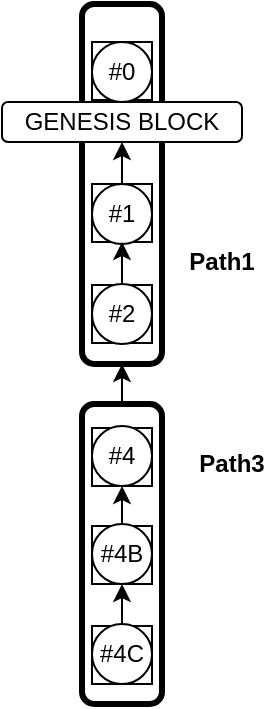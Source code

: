 <mxfile version="13.4.5" type="device"><diagram id="RQcjgeeODLbcMBvQ2yHW" name="Page-1"><mxGraphModel dx="1092" dy="775" grid="1" gridSize="10" guides="1" tooltips="1" connect="1" arrows="1" fold="1" page="1" pageScale="1" pageWidth="827" pageHeight="1169" math="0" shadow="0"><root><mxCell id="0"/><mxCell id="1" parent="0"/><mxCell id="NYx2-6-iR8pQZrgjuLTF-16" value="" style="rounded=1;whiteSpace=wrap;html=1;fillColor=none;strokeWidth=3;" vertex="1" parent="1"><mxGeometry x="150" y="350" width="40" height="150" as="geometry"/></mxCell><mxCell id="NYx2-6-iR8pQZrgjuLTF-1" value="" style="rounded=1;whiteSpace=wrap;html=1;fillColor=none;strokeWidth=3;" vertex="1" parent="1"><mxGeometry x="150" y="150" width="40" height="180" as="geometry"/></mxCell><mxCell id="AltUrxacRX_yjxhTiLbI-17" value="" style="rounded=0;whiteSpace=wrap;html=1;" parent="1" vertex="1"><mxGeometry x="155" y="169" width="30" height="29" as="geometry"/></mxCell><mxCell id="AltUrxacRX_yjxhTiLbI-16" value="" style="rounded=0;whiteSpace=wrap;html=1;" parent="1" vertex="1"><mxGeometry x="155" y="290.5" width="30" height="29" as="geometry"/></mxCell><mxCell id="AltUrxacRX_yjxhTiLbI-14" value="" style="rounded=0;whiteSpace=wrap;html=1;" parent="1" vertex="1"><mxGeometry x="155" y="240" width="30" height="29" as="geometry"/></mxCell><mxCell id="AltUrxacRX_yjxhTiLbI-2" value="#1" style="ellipse;whiteSpace=wrap;html=1;" parent="1" vertex="1"><mxGeometry x="155" y="240" width="30" height="30" as="geometry"/></mxCell><mxCell id="AltUrxacRX_yjxhTiLbI-3" value="#2" style="ellipse;whiteSpace=wrap;html=1;" parent="1" vertex="1"><mxGeometry x="155" y="290" width="30" height="30" as="geometry"/></mxCell><mxCell id="AltUrxacRX_yjxhTiLbI-5" value="#0" style="ellipse;whiteSpace=wrap;html=1;" parent="1" vertex="1"><mxGeometry x="155" y="169" width="30" height="30" as="geometry"/></mxCell><mxCell id="AltUrxacRX_yjxhTiLbI-6" value="GENESIS BLOCK" style="rounded=1;whiteSpace=wrap;html=1;" parent="1" vertex="1"><mxGeometry x="110" y="199" width="120" height="20" as="geometry"/></mxCell><mxCell id="AltUrxacRX_yjxhTiLbI-9" value="" style="endArrow=classic;html=1;exitX=0.5;exitY=0;exitDx=0;exitDy=0;entryX=0.5;entryY=1;entryDx=0;entryDy=0;" parent="1" source="AltUrxacRX_yjxhTiLbI-2" target="AltUrxacRX_yjxhTiLbI-6" edge="1"><mxGeometry width="50" height="50" relative="1" as="geometry"><mxPoint x="345" y="459" as="sourcePoint"/><mxPoint x="395" y="409" as="targetPoint"/></mxGeometry></mxCell><mxCell id="AltUrxacRX_yjxhTiLbI-10" value="" style="endArrow=classic;html=1;exitX=0.5;exitY=0;exitDx=0;exitDy=0;" parent="1" source="AltUrxacRX_yjxhTiLbI-3" edge="1"><mxGeometry width="50" height="50" relative="1" as="geometry"><mxPoint x="180" y="250" as="sourcePoint"/><mxPoint x="170" y="269" as="targetPoint"/></mxGeometry></mxCell><mxCell id="NYx2-6-iR8pQZrgjuLTF-2" value="&lt;b&gt;Path1&lt;/b&gt;" style="text;html=1;strokeColor=none;fillColor=none;align=center;verticalAlign=middle;whiteSpace=wrap;rounded=0;" vertex="1" parent="1"><mxGeometry x="200" y="269" width="40" height="20" as="geometry"/></mxCell><mxCell id="NYx2-6-iR8pQZrgjuLTF-4" value="" style="rounded=0;whiteSpace=wrap;html=1;" vertex="1" parent="1"><mxGeometry x="155" y="362" width="30" height="29" as="geometry"/></mxCell><mxCell id="NYx2-6-iR8pQZrgjuLTF-5" value="#4" style="ellipse;whiteSpace=wrap;html=1;" vertex="1" parent="1"><mxGeometry x="155" y="361" width="30" height="30" as="geometry"/></mxCell><mxCell id="NYx2-6-iR8pQZrgjuLTF-6" value="" style="endArrow=classic;html=1;entryX=0.5;entryY=1;entryDx=0;entryDy=0;" edge="1" parent="1" target="NYx2-6-iR8pQZrgjuLTF-1"><mxGeometry width="50" height="50" relative="1" as="geometry"><mxPoint x="170" y="350" as="sourcePoint"/><mxPoint x="180" y="330" as="targetPoint"/></mxGeometry></mxCell><mxCell id="NYx2-6-iR8pQZrgjuLTF-9" value="" style="rounded=0;whiteSpace=wrap;html=1;" vertex="1" parent="1"><mxGeometry x="155" y="411" width="30" height="29" as="geometry"/></mxCell><mxCell id="NYx2-6-iR8pQZrgjuLTF-10" value="#4B" style="ellipse;whiteSpace=wrap;html=1;" vertex="1" parent="1"><mxGeometry x="155" y="410" width="30" height="30" as="geometry"/></mxCell><mxCell id="NYx2-6-iR8pQZrgjuLTF-11" value="" style="rounded=0;whiteSpace=wrap;html=1;" vertex="1" parent="1"><mxGeometry x="155" y="461" width="30" height="29" as="geometry"/></mxCell><mxCell id="NYx2-6-iR8pQZrgjuLTF-12" value="#4C" style="ellipse;whiteSpace=wrap;html=1;" vertex="1" parent="1"><mxGeometry x="155" y="460" width="30" height="30" as="geometry"/></mxCell><mxCell id="NYx2-6-iR8pQZrgjuLTF-14" value="" style="endArrow=classic;html=1;exitX=0.5;exitY=0;exitDx=0;exitDy=0;entryX=0.5;entryY=1;entryDx=0;entryDy=0;" edge="1" parent="1" source="NYx2-6-iR8pQZrgjuLTF-10" target="NYx2-6-iR8pQZrgjuLTF-5"><mxGeometry width="50" height="50" relative="1" as="geometry"><mxPoint x="115" y="420" as="sourcePoint"/><mxPoint x="115" y="400" as="targetPoint"/></mxGeometry></mxCell><mxCell id="NYx2-6-iR8pQZrgjuLTF-15" value="" style="endArrow=classic;html=1;exitX=0.5;exitY=0;exitDx=0;exitDy=0;entryX=0.5;entryY=1;entryDx=0;entryDy=0;" edge="1" parent="1" source="NYx2-6-iR8pQZrgjuLTF-12" target="NYx2-6-iR8pQZrgjuLTF-10"><mxGeometry width="50" height="50" relative="1" as="geometry"><mxPoint x="180" y="420" as="sourcePoint"/><mxPoint x="180" y="401" as="targetPoint"/></mxGeometry></mxCell><mxCell id="NYx2-6-iR8pQZrgjuLTF-19" value="&lt;b&gt;Path3&lt;/b&gt;" style="text;html=1;strokeColor=none;fillColor=none;align=center;verticalAlign=middle;whiteSpace=wrap;rounded=0;" vertex="1" parent="1"><mxGeometry x="205" y="370" width="40" height="20" as="geometry"/></mxCell></root></mxGraphModel></diagram></mxfile>